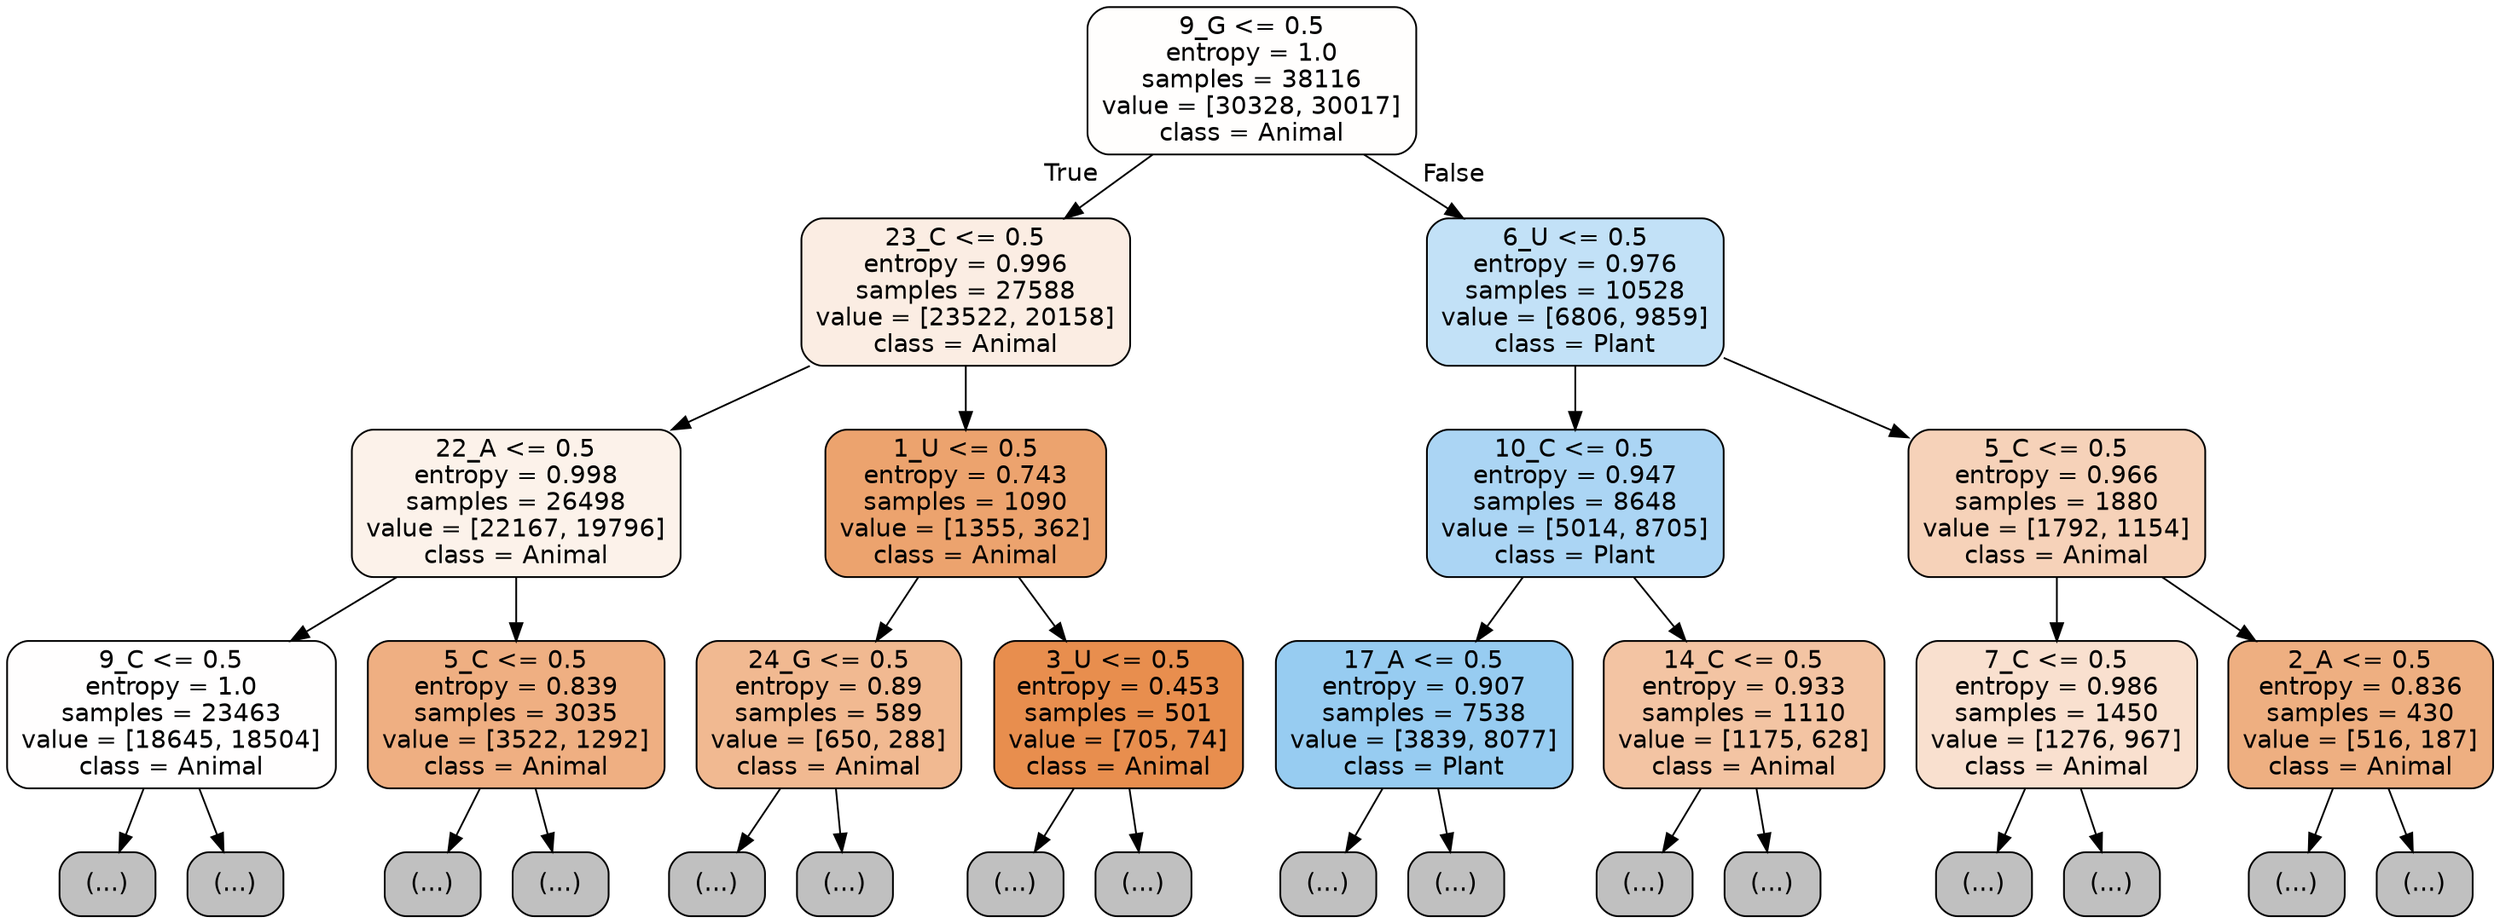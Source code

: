 digraph Tree {
node [shape=box, style="filled, rounded", color="black", fontname="helvetica"] ;
edge [fontname="helvetica"] ;
0 [label="9_G <= 0.5\nentropy = 1.0\nsamples = 38116\nvalue = [30328, 30017]\nclass = Animal", fillcolor="#fffefd"] ;
1 [label="23_C <= 0.5\nentropy = 0.996\nsamples = 27588\nvalue = [23522, 20158]\nclass = Animal", fillcolor="#fbede3"] ;
0 -> 1 [labeldistance=2.5, labelangle=45, headlabel="True"] ;
2 [label="22_A <= 0.5\nentropy = 0.998\nsamples = 26498\nvalue = [22167, 19796]\nclass = Animal", fillcolor="#fcf2ea"] ;
1 -> 2 ;
3 [label="9_C <= 0.5\nentropy = 1.0\nsamples = 23463\nvalue = [18645, 18504]\nclass = Animal", fillcolor="#fffefe"] ;
2 -> 3 ;
4 [label="(...)", fillcolor="#C0C0C0"] ;
3 -> 4 ;
7739 [label="(...)", fillcolor="#C0C0C0"] ;
3 -> 7739 ;
10906 [label="5_C <= 0.5\nentropy = 0.839\nsamples = 3035\nvalue = [3522, 1292]\nclass = Animal", fillcolor="#efaf82"] ;
2 -> 10906 ;
10907 [label="(...)", fillcolor="#C0C0C0"] ;
10906 -> 10907 ;
11992 [label="(...)", fillcolor="#C0C0C0"] ;
10906 -> 11992 ;
12259 [label="1_U <= 0.5\nentropy = 0.743\nsamples = 1090\nvalue = [1355, 362]\nclass = Animal", fillcolor="#eca36e"] ;
1 -> 12259 ;
12260 [label="24_G <= 0.5\nentropy = 0.89\nsamples = 589\nvalue = [650, 288]\nclass = Animal", fillcolor="#f1b991"] ;
12259 -> 12260 ;
12261 [label="(...)", fillcolor="#C0C0C0"] ;
12260 -> 12261 ;
12538 [label="(...)", fillcolor="#C0C0C0"] ;
12260 -> 12538 ;
12567 [label="3_U <= 0.5\nentropy = 0.453\nsamples = 501\nvalue = [705, 74]\nclass = Animal", fillcolor="#e88e4e"] ;
12259 -> 12567 ;
12568 [label="(...)", fillcolor="#C0C0C0"] ;
12567 -> 12568 ;
12705 [label="(...)", fillcolor="#C0C0C0"] ;
12567 -> 12705 ;
12730 [label="6_U <= 0.5\nentropy = 0.976\nsamples = 10528\nvalue = [6806, 9859]\nclass = Plant", fillcolor="#c2e1f7"] ;
0 -> 12730 [labeldistance=2.5, labelangle=-45, headlabel="False"] ;
12731 [label="10_C <= 0.5\nentropy = 0.947\nsamples = 8648\nvalue = [5014, 8705]\nclass = Plant", fillcolor="#abd5f4"] ;
12730 -> 12731 ;
12732 [label="17_A <= 0.5\nentropy = 0.907\nsamples = 7538\nvalue = [3839, 8077]\nclass = Plant", fillcolor="#97ccf1"] ;
12731 -> 12732 ;
12733 [label="(...)", fillcolor="#C0C0C0"] ;
12732 -> 12733 ;
14806 [label="(...)", fillcolor="#C0C0C0"] ;
12732 -> 14806 ;
15367 [label="14_C <= 0.5\nentropy = 0.933\nsamples = 1110\nvalue = [1175, 628]\nclass = Animal", fillcolor="#f3c4a3"] ;
12731 -> 15367 ;
15368 [label="(...)", fillcolor="#C0C0C0"] ;
15367 -> 15368 ;
15823 [label="(...)", fillcolor="#C0C0C0"] ;
15367 -> 15823 ;
15952 [label="5_C <= 0.5\nentropy = 0.966\nsamples = 1880\nvalue = [1792, 1154]\nclass = Animal", fillcolor="#f6d2b9"] ;
12730 -> 15952 ;
15953 [label="7_C <= 0.5\nentropy = 0.986\nsamples = 1450\nvalue = [1276, 967]\nclass = Animal", fillcolor="#f9e0cf"] ;
15952 -> 15953 ;
15954 [label="(...)", fillcolor="#C0C0C0"] ;
15953 -> 15954 ;
16669 [label="(...)", fillcolor="#C0C0C0"] ;
15953 -> 16669 ;
16868 [label="2_A <= 0.5\nentropy = 0.836\nsamples = 430\nvalue = [516, 187]\nclass = Animal", fillcolor="#eeaf81"] ;
15952 -> 16868 ;
16869 [label="(...)", fillcolor="#C0C0C0"] ;
16868 -> 16869 ;
17026 [label="(...)", fillcolor="#C0C0C0"] ;
16868 -> 17026 ;
}